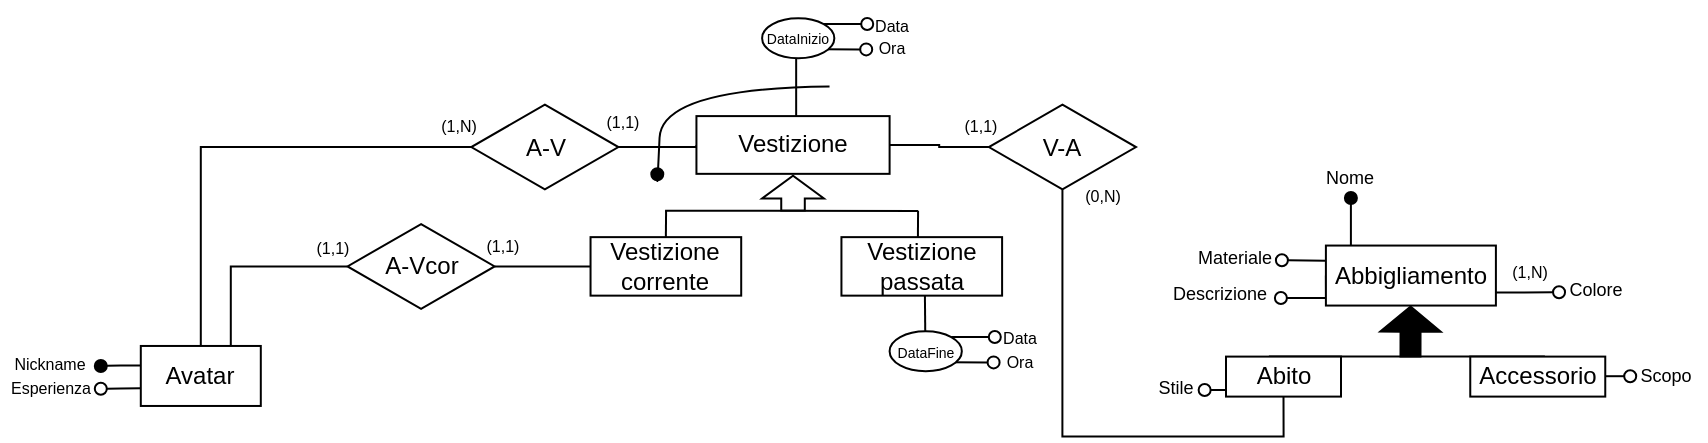 <mxfile version="24.2.5" type="device">
  <diagram name="Pagina-1" id="xSmZG3m7LG5DPutiz9vn">
    <mxGraphModel dx="1782" dy="565" grid="1" gridSize="10" guides="1" tooltips="1" connect="1" arrows="1" fold="1" page="1" pageScale="1" pageWidth="827" pageHeight="1169" math="0" shadow="0">
      <root>
        <mxCell id="0" />
        <mxCell id="1" parent="0" />
        <mxCell id="6WpTPp30nRusbs1JjVvN-1" style="edgeStyle=orthogonalEdgeStyle;rounded=0;orthogonalLoop=1;jettySize=auto;html=1;exitX=0;exitY=0.5;exitDx=0;exitDy=0;endArrow=oval;endFill=0;" parent="1" source="6WpTPp30nRusbs1JjVvN-2" edge="1">
          <mxGeometry relative="1" as="geometry">
            <mxPoint x="-179.55" y="724.03" as="targetPoint" />
            <Array as="points">
              <mxPoint x="-156.55" y="724.03" />
            </Array>
          </mxGeometry>
        </mxCell>
        <mxCell id="6WpTPp30nRusbs1JjVvN-2" value="Abbigliamento" style="whiteSpace=wrap;html=1;align=center;" parent="1" vertex="1">
          <mxGeometry x="-157.05" y="697.78" width="85" height="30" as="geometry" />
        </mxCell>
        <mxCell id="6WpTPp30nRusbs1JjVvN-4" value="&lt;font style=&quot;font-size: 8px;&quot;&gt;Esperienza&lt;/font&gt;" style="text;html=1;align=center;verticalAlign=middle;whiteSpace=wrap;rounded=1;strokeColor=none;" parent="1" vertex="1">
          <mxGeometry x="-819.1" y="756.04" width="49" height="23" as="geometry" />
        </mxCell>
        <mxCell id="6WpTPp30nRusbs1JjVvN-5" value="&lt;font style=&quot;font-size: 9px;&quot;&gt;Materiale&lt;/font&gt;" style="text;html=1;align=center;verticalAlign=middle;whiteSpace=wrap;rounded=0;" parent="1" vertex="1">
          <mxGeometry x="-219.55" y="695.78" width="35" height="15" as="geometry" />
        </mxCell>
        <mxCell id="6WpTPp30nRusbs1JjVvN-9" value="&lt;font style=&quot;font-size: 8px;&quot;&gt;(1,N)&lt;/font&gt;" style="text;html=1;align=center;verticalAlign=middle;whiteSpace=wrap;rounded=1;strokeColor=none;glass=0;" parent="1" vertex="1">
          <mxGeometry x="-79.55" y="702.78" width="50" height="15" as="geometry" />
        </mxCell>
        <mxCell id="6WpTPp30nRusbs1JjVvN-10" style="edgeStyle=orthogonalEdgeStyle;rounded=0;orthogonalLoop=1;jettySize=auto;html=1;exitX=0;exitY=0.25;exitDx=0;exitDy=0;endArrow=oval;endFill=1;" parent="1" edge="1">
          <mxGeometry relative="1" as="geometry">
            <mxPoint x="-769.6" y="757.98" as="targetPoint" />
            <mxPoint x="-749.6" y="757.75" as="sourcePoint" />
            <Array as="points">
              <mxPoint x="-759.6" y="757.98" />
            </Array>
          </mxGeometry>
        </mxCell>
        <mxCell id="6WpTPp30nRusbs1JjVvN-11" value="&lt;font style=&quot;font-size: 8px;&quot;&gt;Nickname&lt;/font&gt;" style="text;html=1;align=center;verticalAlign=middle;whiteSpace=wrap;rounded=1;strokeColor=none;" parent="1" vertex="1">
          <mxGeometry x="-809.6" y="743.98" width="30" height="23.5" as="geometry" />
        </mxCell>
        <mxCell id="6WpTPp30nRusbs1JjVvN-12" value="&lt;font style=&quot;font-size: 9px;&quot;&gt;Descrizione&lt;/font&gt;" style="text;html=1;align=center;verticalAlign=middle;whiteSpace=wrap;rounded=0;" parent="1" vertex="1">
          <mxGeometry x="-229.55" y="712.78" width="40" height="17" as="geometry" />
        </mxCell>
        <mxCell id="6WpTPp30nRusbs1JjVvN-13" value="&lt;font style=&quot;font-size: 9px;&quot;&gt;Colore&lt;/font&gt;" style="text;html=1;align=center;verticalAlign=middle;whiteSpace=wrap;rounded=0;" parent="1" vertex="1">
          <mxGeometry x="-42.05" y="710.78" width="40" height="17" as="geometry" />
        </mxCell>
        <mxCell id="6WpTPp30nRusbs1JjVvN-14" style="edgeStyle=orthogonalEdgeStyle;rounded=0;orthogonalLoop=1;jettySize=auto;html=1;exitX=1.011;exitY=0.878;exitDx=0;exitDy=0;endArrow=oval;endFill=0;exitPerimeter=0;" parent="1" edge="1">
          <mxGeometry relative="1" as="geometry">
            <mxPoint x="-72.045" y="721.23" as="sourcePoint" />
            <mxPoint x="-40.48" y="721.14" as="targetPoint" />
            <Array as="points">
              <mxPoint x="-60.48" y="721.14" />
              <mxPoint x="-60.48" y="721.14" />
            </Array>
          </mxGeometry>
        </mxCell>
        <mxCell id="6WpTPp30nRusbs1JjVvN-15" value="&lt;font style=&quot;font-size: 9px;&quot;&gt;Nome&lt;/font&gt;" style="text;html=1;align=center;verticalAlign=middle;whiteSpace=wrap;rounded=0;" parent="1" vertex="1">
          <mxGeometry x="-164.55" y="654.03" width="40" height="17" as="geometry" />
        </mxCell>
        <mxCell id="6WpTPp30nRusbs1JjVvN-16" style="edgeStyle=orthogonalEdgeStyle;rounded=0;orthogonalLoop=1;jettySize=auto;html=1;endArrow=oval;endFill=0;" parent="1" edge="1">
          <mxGeometry relative="1" as="geometry">
            <mxPoint x="-157.05" y="705.4" as="sourcePoint" />
            <mxPoint x="-179.05" y="705.15" as="targetPoint" />
            <Array as="points">
              <mxPoint x="-157.05" y="705.4" />
              <mxPoint x="-156.05" y="705.4" />
            </Array>
          </mxGeometry>
        </mxCell>
        <mxCell id="6WpTPp30nRusbs1JjVvN-17" style="edgeStyle=orthogonalEdgeStyle;rounded=0;orthogonalLoop=1;jettySize=auto;html=1;endArrow=oval;endFill=1;" parent="1" edge="1">
          <mxGeometry relative="1" as="geometry">
            <mxPoint x="-144.55" y="697.78" as="sourcePoint" />
            <mxPoint x="-144.55" y="674.03" as="targetPoint" />
            <Array as="points">
              <mxPoint x="-144.55" y="697.78" />
            </Array>
          </mxGeometry>
        </mxCell>
        <mxCell id="6WpTPp30nRusbs1JjVvN-23" value="" style="shape=flexArrow;endArrow=classic;html=1;rounded=0;fillColor=#000000;endWidth=19.231;endSize=3.849;exitX=0.513;exitY=0.543;exitDx=0;exitDy=0;exitPerimeter=0;" parent="1" source="6WpTPp30nRusbs1JjVvN-25" edge="1">
          <mxGeometry width="50" height="50" relative="1" as="geometry">
            <mxPoint x="-114.55" y="754.03" as="sourcePoint" />
            <mxPoint x="-114.71" y="727.78" as="targetPoint" />
          </mxGeometry>
        </mxCell>
        <mxCell id="6WpTPp30nRusbs1JjVvN-24" value="&lt;font style=&quot;font-size: 9px;&quot;&gt;Stile&lt;/font&gt;" style="text;html=1;align=center;verticalAlign=middle;whiteSpace=wrap;rounded=0;" parent="1" vertex="1">
          <mxGeometry x="-252" y="760" width="40" height="15" as="geometry" />
        </mxCell>
        <mxCell id="6WpTPp30nRusbs1JjVvN-25" value="" style="line;strokeWidth=1;rotatable=0;dashed=0;labelPosition=right;align=left;verticalAlign=middle;spacingTop=0;spacingLeft=6;points=[];portConstraint=eastwest;" parent="1" vertex="1">
          <mxGeometry x="-185.55" y="748.28" width="138" height="10" as="geometry" />
        </mxCell>
        <mxCell id="6WpTPp30nRusbs1JjVvN-27" value="&lt;font style=&quot;font-size: 8px;&quot;&gt;Ora&lt;/font&gt;" style="text;html=1;align=center;verticalAlign=middle;whiteSpace=wrap;rounded=1;strokeColor=none;glass=0;" parent="1" vertex="1">
          <mxGeometry x="-388.95" y="592.59" width="30" height="11.5" as="geometry" />
        </mxCell>
        <mxCell id="6WpTPp30nRusbs1JjVvN-28" style="edgeStyle=orthogonalEdgeStyle;rounded=0;orthogonalLoop=1;jettySize=auto;html=1;exitX=1;exitY=1;exitDx=0;exitDy=0;endArrow=oval;endFill=0;" parent="1" edge="1">
          <mxGeometry relative="1" as="geometry">
            <mxPoint x="-408.124" y="599.663" as="sourcePoint" />
            <mxPoint x="-386.95" y="599.52" as="targetPoint" />
          </mxGeometry>
        </mxCell>
        <mxCell id="6WpTPp30nRusbs1JjVvN-29" value="&lt;font style=&quot;font-size: 8px;&quot;&gt;Data&lt;/font&gt;" style="text;html=1;align=center;verticalAlign=middle;whiteSpace=wrap;rounded=1;strokeColor=none;glass=0;" parent="1" vertex="1">
          <mxGeometry x="-388.95" y="583.72" width="30" height="6.5" as="geometry" />
        </mxCell>
        <mxCell id="6WpTPp30nRusbs1JjVvN-30" style="edgeStyle=orthogonalEdgeStyle;rounded=0;orthogonalLoop=1;jettySize=auto;html=1;exitX=1;exitY=0;exitDx=0;exitDy=0;entryX=0.086;entryY=0.404;entryDx=0;entryDy=0;entryPerimeter=0;endArrow=oval;endFill=0;" parent="1" source="6WpTPp30nRusbs1JjVvN-71" target="6WpTPp30nRusbs1JjVvN-29" edge="1">
          <mxGeometry relative="1" as="geometry" />
        </mxCell>
        <mxCell id="6WpTPp30nRusbs1JjVvN-36" value="" style="endArrow=none;html=1;rounded=0;exitX=0.5;exitY=0;exitDx=0;exitDy=0;" parent="1" source="6WpTPp30nRusbs1JjVvN-58" edge="1">
          <mxGeometry width="50" height="50" relative="1" as="geometry">
            <mxPoint x="-542.41" y="685.44" as="sourcePoint" />
            <mxPoint x="-486.96" y="680.34" as="targetPoint" />
          </mxGeometry>
        </mxCell>
        <mxCell id="6WpTPp30nRusbs1JjVvN-37" value="" style="endArrow=none;html=1;rounded=0;" parent="1" edge="1">
          <mxGeometry width="50" height="50" relative="1" as="geometry">
            <mxPoint x="-487.46" y="680.34" as="sourcePoint" />
            <mxPoint x="-360.96" y="680.44" as="targetPoint" />
          </mxGeometry>
        </mxCell>
        <mxCell id="6WpTPp30nRusbs1JjVvN-38" value="" style="shape=singleArrow;direction=north;whiteSpace=wrap;html=1;arrowWidth=0.381;arrowSize=0.658;" parent="1" vertex="1">
          <mxGeometry x="-438.95" y="662.82" width="30.92" height="17.37" as="geometry" />
        </mxCell>
        <mxCell id="6WpTPp30nRusbs1JjVvN-39" value="" style="endArrow=none;html=1;rounded=0;entryX=0.476;entryY=-0.004;entryDx=0;entryDy=0;entryPerimeter=0;" parent="1" target="6WpTPp30nRusbs1JjVvN-94" edge="1">
          <mxGeometry width="50" height="50" relative="1" as="geometry">
            <mxPoint x="-360.96" y="680.34" as="sourcePoint" />
            <mxPoint x="-282.41" y="635.44" as="targetPoint" />
          </mxGeometry>
        </mxCell>
        <mxCell id="6WpTPp30nRusbs1JjVvN-40" style="edgeStyle=orthogonalEdgeStyle;rounded=0;orthogonalLoop=1;jettySize=auto;html=1;exitX=0.5;exitY=1;exitDx=0;exitDy=0;" parent="1" edge="1">
          <mxGeometry relative="1" as="geometry">
            <mxPoint x="-537.18" y="613.33" as="sourcePoint" />
            <mxPoint x="-537.18" y="613.33" as="targetPoint" />
          </mxGeometry>
        </mxCell>
        <mxCell id="6WpTPp30nRusbs1JjVvN-41" value="&lt;font style=&quot;font-size: 8px;&quot;&gt;(1,N)&lt;/font&gt;" style="text;html=1;align=center;verticalAlign=middle;whiteSpace=wrap;rounded=1;strokeColor=none;glass=0;" parent="1" vertex="1">
          <mxGeometry x="-602.13" y="633.05" width="22.5" height="8.79" as="geometry" />
        </mxCell>
        <mxCell id="6WpTPp30nRusbs1JjVvN-42" style="edgeStyle=orthogonalEdgeStyle;rounded=0;orthogonalLoop=1;jettySize=auto;html=1;exitX=0.5;exitY=1;exitDx=0;exitDy=0;" parent="1" edge="1">
          <mxGeometry relative="1" as="geometry">
            <mxPoint x="-610.74" y="669.1" as="sourcePoint" />
            <mxPoint x="-610.74" y="669.1" as="targetPoint" />
          </mxGeometry>
        </mxCell>
        <mxCell id="6WpTPp30nRusbs1JjVvN-43" value="&lt;font style=&quot;font-size: 8px;&quot;&gt;(1,1)&lt;/font&gt;" style="text;html=1;align=center;verticalAlign=middle;whiteSpace=wrap;rounded=1;strokeColor=none;glass=0;" parent="1" vertex="1">
          <mxGeometry x="-665.42" y="693.57" width="22.5" height="8.79" as="geometry" />
        </mxCell>
        <mxCell id="6WpTPp30nRusbs1JjVvN-44" style="edgeStyle=orthogonalEdgeStyle;rounded=0;orthogonalLoop=1;jettySize=auto;html=1;exitX=0.5;exitY=1;exitDx=0;exitDy=0;" parent="1" edge="1">
          <mxGeometry relative="1" as="geometry">
            <mxPoint x="-276.16" y="620.28" as="sourcePoint" />
            <mxPoint x="-276.16" y="620.28" as="targetPoint" />
          </mxGeometry>
        </mxCell>
        <mxCell id="6WpTPp30nRusbs1JjVvN-45" value="&lt;font style=&quot;font-size: 8px;&quot;&gt;(0,N)&lt;/font&gt;" style="text;html=1;align=center;verticalAlign=middle;whiteSpace=wrap;rounded=1;strokeColor=none;glass=0;" parent="1" vertex="1">
          <mxGeometry x="-280" y="667.11" width="22.5" height="8.79" as="geometry" />
        </mxCell>
        <mxCell id="6WpTPp30nRusbs1JjVvN-48" style="edgeStyle=orthogonalEdgeStyle;rounded=0;orthogonalLoop=1;jettySize=auto;html=1;exitX=0;exitY=0.25;exitDx=0;exitDy=0;endArrow=oval;endFill=0;" parent="1" edge="1">
          <mxGeometry relative="1" as="geometry">
            <mxPoint x="-769.6" y="769.4" as="targetPoint" />
            <mxPoint x="-749.6" y="769.17" as="sourcePoint" />
            <Array as="points">
              <mxPoint x="-759.6" y="769.4" />
            </Array>
          </mxGeometry>
        </mxCell>
        <mxCell id="6WpTPp30nRusbs1JjVvN-50" value="Accessorio" style="whiteSpace=wrap;html=1;align=center;" parent="1" vertex="1">
          <mxGeometry x="-84.87" y="753.3" width="67.5" height="20" as="geometry" />
        </mxCell>
        <mxCell id="6WpTPp30nRusbs1JjVvN-51" style="edgeStyle=orthogonalEdgeStyle;rounded=0;orthogonalLoop=1;jettySize=auto;html=1;exitX=1.001;exitY=0.609;exitDx=0;exitDy=0;endArrow=oval;endFill=0;exitPerimeter=0;" parent="1" edge="1">
          <mxGeometry relative="1" as="geometry">
            <mxPoint x="-17.373" y="763.1" as="sourcePoint" />
            <mxPoint x="-4.94" y="762.85" as="targetPoint" />
          </mxGeometry>
        </mxCell>
        <mxCell id="6WpTPp30nRusbs1JjVvN-52" style="edgeStyle=orthogonalEdgeStyle;rounded=0;orthogonalLoop=1;jettySize=auto;html=1;exitX=1.001;exitY=0.609;exitDx=0;exitDy=0;endArrow=oval;endFill=0;exitPerimeter=0;" parent="1" edge="1">
          <mxGeometry relative="1" as="geometry">
            <mxPoint x="-205.68" y="770.0" as="sourcePoint" />
            <mxPoint x="-217.68" y="770.01" as="targetPoint" />
          </mxGeometry>
        </mxCell>
        <mxCell id="6WpTPp30nRusbs1JjVvN-97" style="edgeStyle=orthogonalEdgeStyle;rounded=0;orthogonalLoop=1;jettySize=auto;html=1;exitX=1;exitY=0.5;exitDx=0;exitDy=0;entryX=0;entryY=0.5;entryDx=0;entryDy=0;endArrow=none;endFill=0;" parent="1" source="6WpTPp30nRusbs1JjVvN-54" target="6WpTPp30nRusbs1JjVvN-72" edge="1">
          <mxGeometry relative="1" as="geometry" />
        </mxCell>
        <mxCell id="6WpTPp30nRusbs1JjVvN-54" value="A-V" style="shape=rhombus;perimeter=rhombusPerimeter;whiteSpace=wrap;html=1;align=center;" parent="1" vertex="1">
          <mxGeometry x="-584.35" y="627.35" width="73.56" height="42.36" as="geometry" />
        </mxCell>
        <mxCell id="0MlmY-CvEOikeziY9pyS-4" style="edgeStyle=orthogonalEdgeStyle;rounded=0;orthogonalLoop=1;jettySize=auto;html=1;exitX=0.5;exitY=1;exitDx=0;exitDy=0;entryX=0.5;entryY=1;entryDx=0;entryDy=0;endArrow=none;endFill=0;" edge="1" parent="1" source="6WpTPp30nRusbs1JjVvN-55" target="6WpTPp30nRusbs1JjVvN-56">
          <mxGeometry relative="1" as="geometry" />
        </mxCell>
        <mxCell id="6WpTPp30nRusbs1JjVvN-55" value="V-A" style="shape=rhombus;perimeter=rhombusPerimeter;whiteSpace=wrap;html=1;align=center;" parent="1" vertex="1">
          <mxGeometry x="-325.56" y="627.35" width="73.56" height="42.36" as="geometry" />
        </mxCell>
        <mxCell id="6WpTPp30nRusbs1JjVvN-56" value="Abito" style="whiteSpace=wrap;html=1;align=center;" parent="1" vertex="1">
          <mxGeometry x="-207" y="753.3" width="57.5" height="20" as="geometry" />
        </mxCell>
        <mxCell id="6WpTPp30nRusbs1JjVvN-58" value="Vestizione&lt;div&gt;corrente&lt;/div&gt;" style="whiteSpace=wrap;html=1;align=center;" parent="1" vertex="1">
          <mxGeometry x="-524.73" y="693.57" width="75.33" height="29.25" as="geometry" />
        </mxCell>
        <mxCell id="dvlk06-uyZmQ9Ea2KZN_-7" style="edgeStyle=orthogonalEdgeStyle;rounded=0;orthogonalLoop=1;jettySize=auto;html=1;exitX=1;exitY=0.5;exitDx=0;exitDy=0;entryX=0;entryY=0.5;entryDx=0;entryDy=0;endArrow=none;endFill=0;" parent="1" source="6WpTPp30nRusbs1JjVvN-59" target="6WpTPp30nRusbs1JjVvN-58" edge="1">
          <mxGeometry relative="1" as="geometry" />
        </mxCell>
        <mxCell id="6WpTPp30nRusbs1JjVvN-59" value="A-Vcor" style="shape=rhombus;perimeter=rhombusPerimeter;whiteSpace=wrap;html=1;align=center;" parent="1" vertex="1">
          <mxGeometry x="-646.24" y="687.02" width="73.56" height="42.36" as="geometry" />
        </mxCell>
        <mxCell id="6WpTPp30nRusbs1JjVvN-96" style="edgeStyle=orthogonalEdgeStyle;rounded=0;orthogonalLoop=1;jettySize=auto;html=1;exitX=0.5;exitY=0;exitDx=0;exitDy=0;entryX=0;entryY=0.5;entryDx=0;entryDy=0;endArrow=none;endFill=0;" parent="1" source="6WpTPp30nRusbs1JjVvN-61" target="6WpTPp30nRusbs1JjVvN-54" edge="1">
          <mxGeometry relative="1" as="geometry" />
        </mxCell>
        <mxCell id="dvlk06-uyZmQ9Ea2KZN_-6" style="edgeStyle=orthogonalEdgeStyle;rounded=0;orthogonalLoop=1;jettySize=auto;html=1;exitX=0.75;exitY=0;exitDx=0;exitDy=0;entryX=0;entryY=0.5;entryDx=0;entryDy=0;endArrow=none;endFill=0;" parent="1" source="6WpTPp30nRusbs1JjVvN-61" target="6WpTPp30nRusbs1JjVvN-59" edge="1">
          <mxGeometry relative="1" as="geometry" />
        </mxCell>
        <mxCell id="6WpTPp30nRusbs1JjVvN-61" value="Avatar" style="whiteSpace=wrap;html=1;align=center;" parent="1" vertex="1">
          <mxGeometry x="-749.6" y="747.98" width="60" height="30" as="geometry" />
        </mxCell>
        <mxCell id="6WpTPp30nRusbs1JjVvN-62" value="&lt;span style=&quot;font-size: 8px;&quot;&gt;(1,1)&lt;/span&gt;" style="text;html=1;align=center;verticalAlign=middle;whiteSpace=wrap;rounded=1;strokeColor=none;glass=0;" parent="1" vertex="1">
          <mxGeometry x="-341.45" y="634.07" width="22.5" height="6.75" as="geometry" />
        </mxCell>
        <mxCell id="6WpTPp30nRusbs1JjVvN-63" value="&lt;span style=&quot;font-size: 8px;&quot;&gt;(1,1)&lt;/span&gt;" style="text;html=1;align=center;verticalAlign=middle;whiteSpace=wrap;rounded=1;strokeColor=none;glass=0;" parent="1" vertex="1">
          <mxGeometry x="-520.46" y="631.78" width="22.5" height="6.75" as="geometry" />
        </mxCell>
        <mxCell id="6WpTPp30nRusbs1JjVvN-64" value="&lt;span style=&quot;font-size: 8px;&quot;&gt;(1,1)&lt;/span&gt;" style="text;html=1;align=center;verticalAlign=middle;whiteSpace=wrap;rounded=1;strokeColor=none;glass=0;" parent="1" vertex="1">
          <mxGeometry x="-579.63" y="693.57" width="22.5" height="6.75" as="geometry" />
        </mxCell>
        <mxCell id="6WpTPp30nRusbs1JjVvN-70" value="" style="endArrow=none;html=1;rounded=0;exitX=0.5;exitY=1;exitDx=0;exitDy=0;" parent="1" edge="1">
          <mxGeometry width="50" height="50" relative="1" as="geometry">
            <mxPoint x="-421.92" y="596.74" as="sourcePoint" />
            <mxPoint x="-421.92" y="636.74" as="targetPoint" />
          </mxGeometry>
        </mxCell>
        <mxCell id="6WpTPp30nRusbs1JjVvN-71" value="&lt;p style=&quot;line-height: 110%;&quot;&gt;&lt;font style=&quot;font-size: 7px;&quot;&gt;DataInizio&lt;/font&gt;&lt;/p&gt;" style="ellipse;whiteSpace=wrap;html=1;" parent="1" vertex="1">
          <mxGeometry x="-438.95" y="584.09" width="36.12" height="20" as="geometry" />
        </mxCell>
        <mxCell id="6WpTPp30nRusbs1JjVvN-98" style="edgeStyle=orthogonalEdgeStyle;rounded=0;orthogonalLoop=1;jettySize=auto;html=1;exitX=1;exitY=0.5;exitDx=0;exitDy=0;entryX=0;entryY=0.5;entryDx=0;entryDy=0;endArrow=none;endFill=0;" parent="1" source="6WpTPp30nRusbs1JjVvN-72" target="6WpTPp30nRusbs1JjVvN-55" edge="1">
          <mxGeometry relative="1" as="geometry" />
        </mxCell>
        <mxCell id="6WpTPp30nRusbs1JjVvN-72" value="Vestizione" style="whiteSpace=wrap;html=1;align=center;" parent="1" vertex="1">
          <mxGeometry x="-471.78" y="633.05" width="96.58" height="28.87" as="geometry" />
        </mxCell>
        <mxCell id="6WpTPp30nRusbs1JjVvN-74" value="" style="curved=1;endArrow=oval;html=1;rounded=0;endFill=1;" parent="1" edge="1">
          <mxGeometry width="50" height="50" relative="1" as="geometry">
            <mxPoint x="-405.23" y="618.19" as="sourcePoint" />
            <mxPoint x="-491.35" y="662.09" as="targetPoint" />
            <Array as="points">
              <mxPoint x="-489.1" y="619.09" />
              <mxPoint x="-491.35" y="668.69" />
            </Array>
          </mxGeometry>
        </mxCell>
        <mxCell id="6WpTPp30nRusbs1JjVvN-88" value="&lt;font style=&quot;font-size: 8px;&quot;&gt;Ora&lt;/font&gt;" style="text;html=1;align=center;verticalAlign=middle;whiteSpace=wrap;rounded=1;strokeColor=none;glass=0;" parent="1" vertex="1">
          <mxGeometry x="-325.2" y="749.08" width="30" height="11.5" as="geometry" />
        </mxCell>
        <mxCell id="6WpTPp30nRusbs1JjVvN-89" style="edgeStyle=orthogonalEdgeStyle;rounded=0;orthogonalLoop=1;jettySize=auto;html=1;exitX=1;exitY=1;exitDx=0;exitDy=0;endArrow=oval;endFill=0;" parent="1" edge="1">
          <mxGeometry relative="1" as="geometry">
            <mxPoint x="-344.374" y="756.153" as="sourcePoint" />
            <mxPoint x="-323.2" y="756.01" as="targetPoint" />
          </mxGeometry>
        </mxCell>
        <mxCell id="6WpTPp30nRusbs1JjVvN-90" value="&lt;font style=&quot;font-size: 8px;&quot;&gt;Data&lt;/font&gt;" style="text;html=1;align=center;verticalAlign=middle;whiteSpace=wrap;rounded=1;strokeColor=none;glass=0;" parent="1" vertex="1">
          <mxGeometry x="-325.2" y="740.21" width="30" height="6.5" as="geometry" />
        </mxCell>
        <mxCell id="6WpTPp30nRusbs1JjVvN-91" style="edgeStyle=orthogonalEdgeStyle;rounded=0;orthogonalLoop=1;jettySize=auto;html=1;exitX=1;exitY=0;exitDx=0;exitDy=0;entryX=0.086;entryY=0.404;entryDx=0;entryDy=0;entryPerimeter=0;endArrow=oval;endFill=0;" parent="1" source="6WpTPp30nRusbs1JjVvN-92" target="6WpTPp30nRusbs1JjVvN-90" edge="1">
          <mxGeometry relative="1" as="geometry" />
        </mxCell>
        <mxCell id="6WpTPp30nRusbs1JjVvN-92" value="&lt;p style=&quot;line-height: 110%;&quot;&gt;&lt;font style=&quot;font-size: 7px;&quot;&gt;DataFine&lt;/font&gt;&lt;/p&gt;" style="ellipse;whiteSpace=wrap;html=1;" parent="1" vertex="1">
          <mxGeometry x="-375.2" y="740.58" width="36.12" height="20" as="geometry" />
        </mxCell>
        <mxCell id="6WpTPp30nRusbs1JjVvN-93" value="" style="endArrow=none;html=1;rounded=0;" parent="1" edge="1">
          <mxGeometry width="50" height="50" relative="1" as="geometry">
            <mxPoint x="-357.64" y="712.43" as="sourcePoint" />
            <mxPoint x="-357.38" y="740.58" as="targetPoint" />
          </mxGeometry>
        </mxCell>
        <mxCell id="6WpTPp30nRusbs1JjVvN-94" value="Vestizione&lt;div&gt;passata&lt;/div&gt;" style="whiteSpace=wrap;html=1;align=center;" parent="1" vertex="1">
          <mxGeometry x="-399.28" y="693.57" width="80.33" height="29.25" as="geometry" />
        </mxCell>
        <mxCell id="6WpTPp30nRusbs1JjVvN-99" value="&lt;font style=&quot;font-size: 9px;&quot;&gt;Scopo&lt;/font&gt;" style="text;html=1;align=center;verticalAlign=middle;whiteSpace=wrap;rounded=0;" parent="1" vertex="1">
          <mxGeometry x="-7.37" y="753" width="40" height="17" as="geometry" />
        </mxCell>
      </root>
    </mxGraphModel>
  </diagram>
</mxfile>
